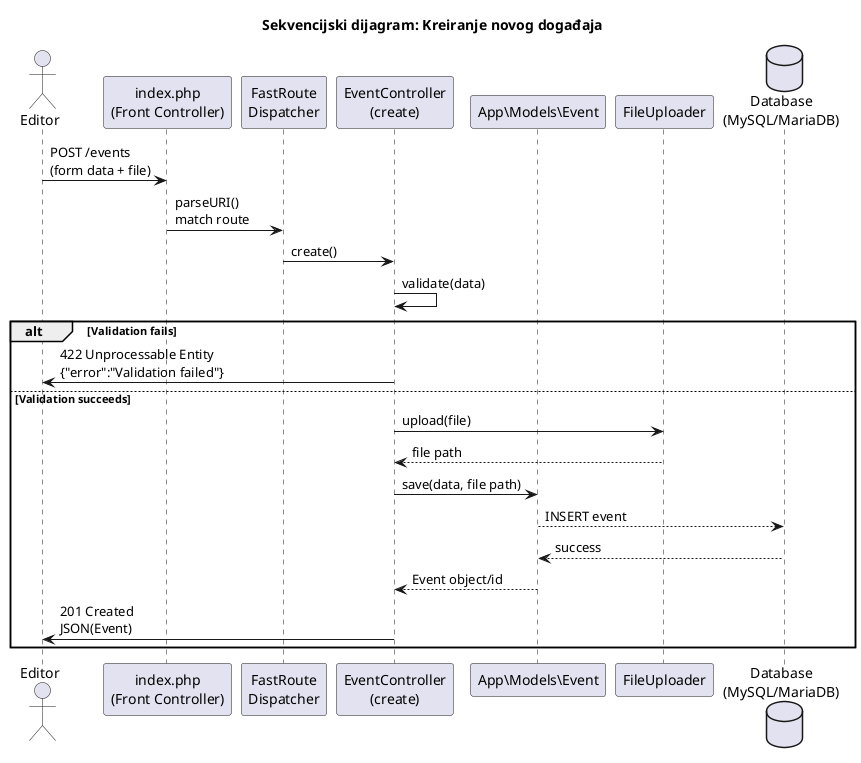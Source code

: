 @startuml
title Sekvencijski dijagram: Kreiranje novog događaja

actor Editor
participant FC as "index.php\n(Front Controller)"
participant DR as "FastRoute\nDispatcher"
participant EC as "EventController\n(create)"
participant MD as "App\Models\Event"
participant Uploader as "FileUploader"
database DB as "Database\n(MySQL/MariaDB)"

Editor -> FC       : POST /events\n(form data + file)
FC     -> DR       : parseURI()\nmatch route
DR     -> EC       : create()
EC     -> EC       : validate(data)
alt Validation fails
    EC -> Editor   : 422 Unprocessable Entity\n{"error":"Validation failed"}
else Validation succeeds
    EC -> Uploader : upload(file)
    Uploader --> EC : file path
    EC -> MD       : save(data, file path)
    MD --> DB      : INSERT event
    DB --> MD      : success
    MD --> EC      : Event object/id
    EC -> Editor   : 201 Created\nJSON(Event)
end
@enduml
